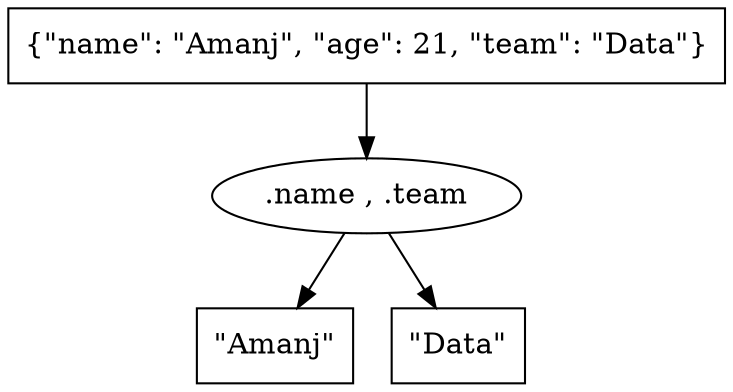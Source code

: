 digraph G {
    n1 [label = "{\"name\": \"Amanj\", \"age\": 21, \"team\": \"Data\"}", shape = "rect"];
    n2 [label = "\"Amanj\"", shape = "rect"];
    n3 [label = "\"Data\"", shape = "rect"];
    filter [label = ".name , .team"];

    n1 -> filter;
    filter -> n2;
    filter -> n3;
}
